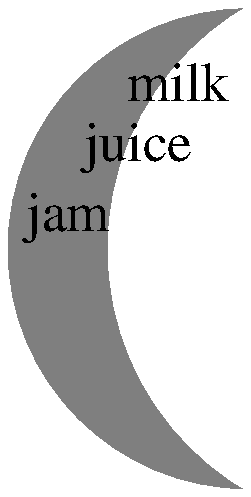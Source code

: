 .po 0.35i
.PS
move 
{A: circle invisible fill rad 1.2}
move right 0.5
B: circle invisible fill 0 rad 1.4
.ps +10
move to A
move up 0.8
move left 0.35
"milk"
move left 0.2
move down  0.3
"juice"
move left .35
move down  0.35
"jam"
.PE

